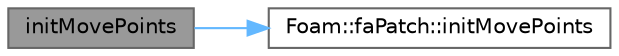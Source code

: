 digraph "initMovePoints"
{
 // LATEX_PDF_SIZE
  bgcolor="transparent";
  edge [fontname=Helvetica,fontsize=10,labelfontname=Helvetica,labelfontsize=10];
  node [fontname=Helvetica,fontsize=10,shape=box,height=0.2,width=0.4];
  rankdir="LR";
  Node1 [id="Node000001",label="initMovePoints",height=0.2,width=0.4,color="gray40", fillcolor="grey60", style="filled", fontcolor="black",tooltip=" "];
  Node1 -> Node2 [id="edge1_Node000001_Node000002",color="steelblue1",style="solid",tooltip=" "];
  Node2 [id="Node000002",label="Foam::faPatch::initMovePoints",height=0.2,width=0.4,color="grey40", fillcolor="white", style="filled",URL="$classFoam_1_1faPatch.html#aef8ac59e1db03a1fc368b9ce9a25dbb5",tooltip=" "];
}
